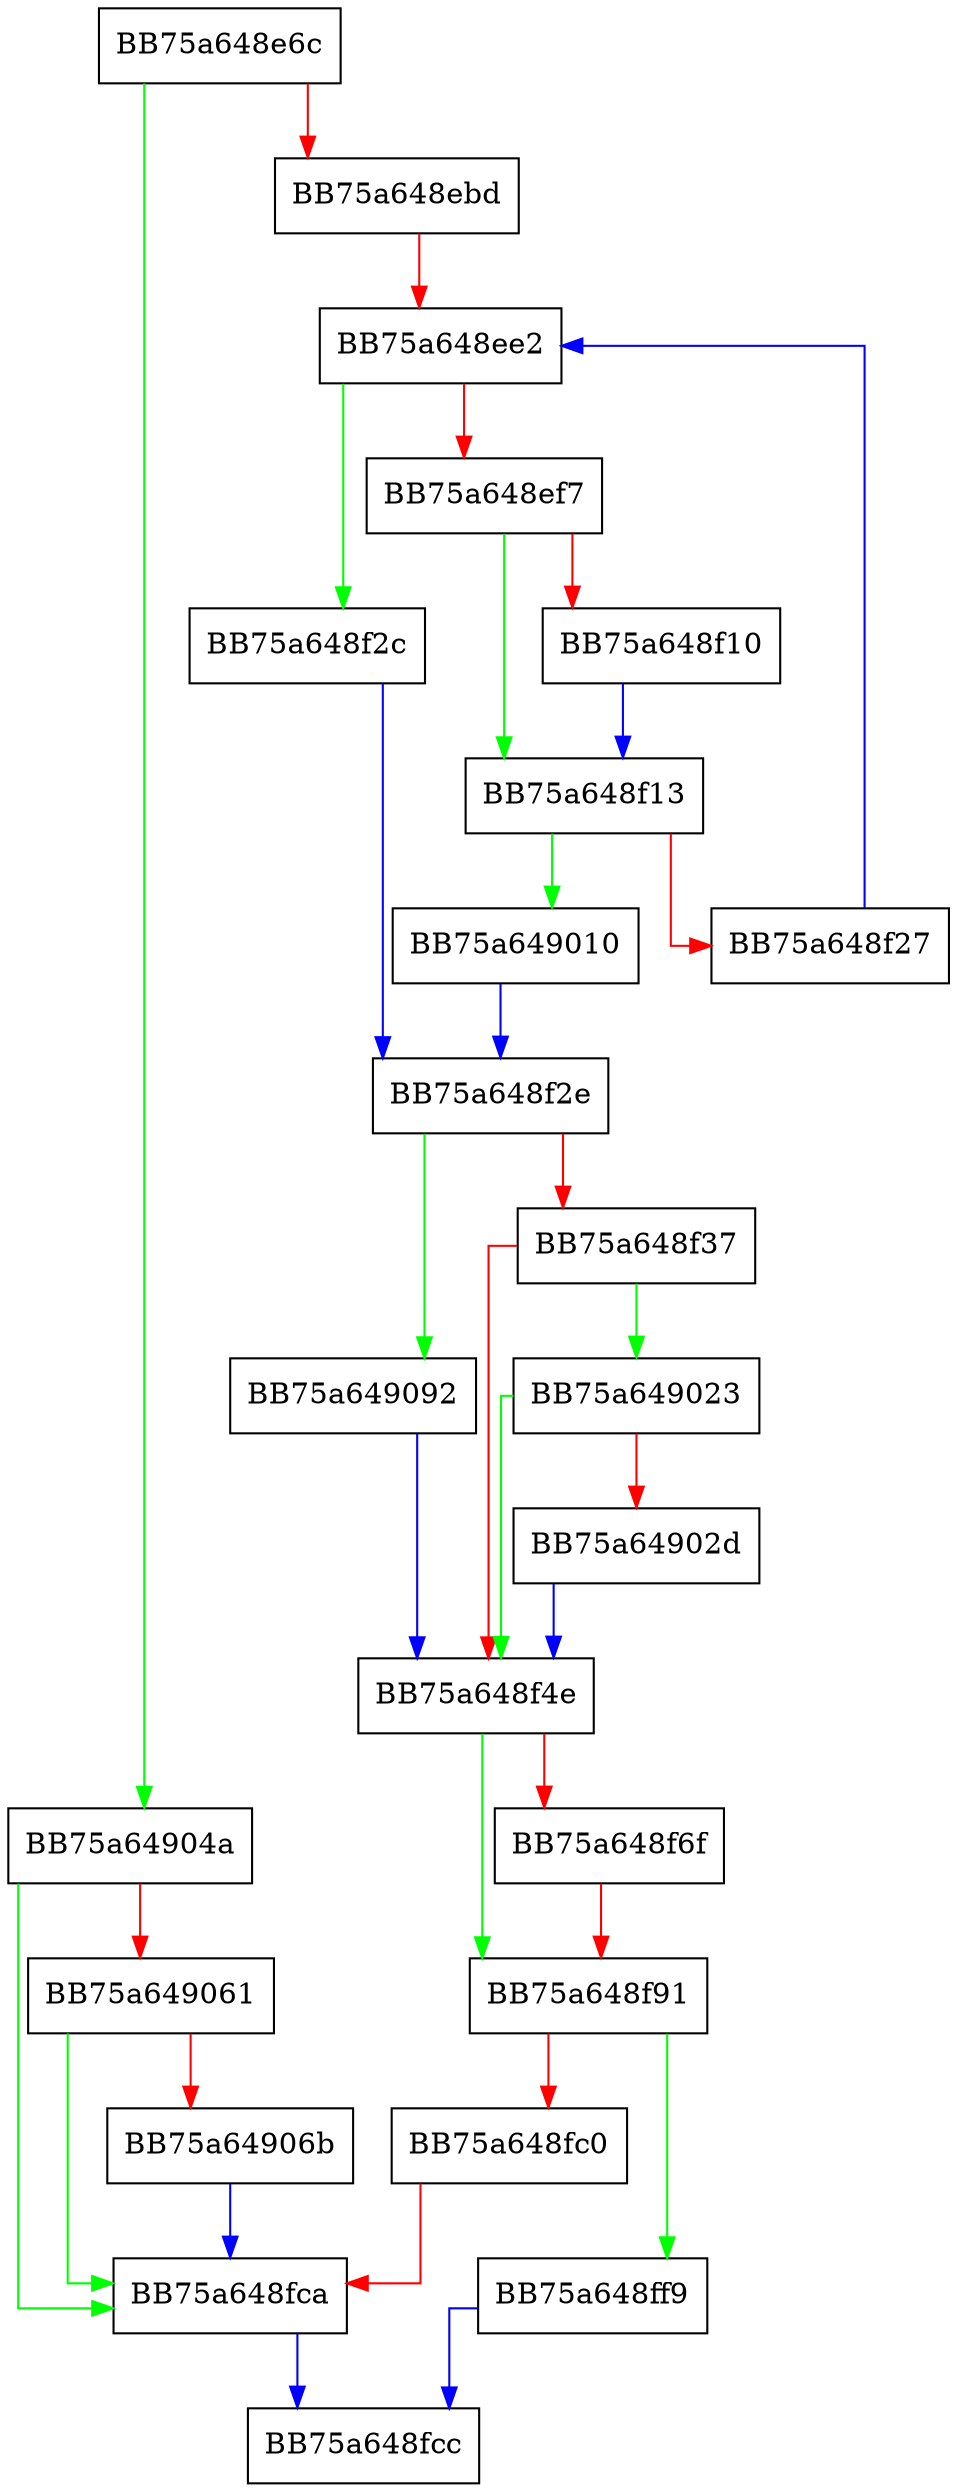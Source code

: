 digraph AddCollectReasonEx {
  node [shape="box"];
  graph [splines=ortho];
  BB75a648e6c -> BB75a64904a [color="green"];
  BB75a648e6c -> BB75a648ebd [color="red"];
  BB75a648ebd -> BB75a648ee2 [color="red"];
  BB75a648ee2 -> BB75a648f2c [color="green"];
  BB75a648ee2 -> BB75a648ef7 [color="red"];
  BB75a648ef7 -> BB75a648f13 [color="green"];
  BB75a648ef7 -> BB75a648f10 [color="red"];
  BB75a648f10 -> BB75a648f13 [color="blue"];
  BB75a648f13 -> BB75a649010 [color="green"];
  BB75a648f13 -> BB75a648f27 [color="red"];
  BB75a648f27 -> BB75a648ee2 [color="blue"];
  BB75a648f2c -> BB75a648f2e [color="blue"];
  BB75a648f2e -> BB75a649092 [color="green"];
  BB75a648f2e -> BB75a648f37 [color="red"];
  BB75a648f37 -> BB75a649023 [color="green"];
  BB75a648f37 -> BB75a648f4e [color="red"];
  BB75a648f4e -> BB75a648f91 [color="green"];
  BB75a648f4e -> BB75a648f6f [color="red"];
  BB75a648f6f -> BB75a648f91 [color="red"];
  BB75a648f91 -> BB75a648ff9 [color="green"];
  BB75a648f91 -> BB75a648fc0 [color="red"];
  BB75a648fc0 -> BB75a648fca [color="red"];
  BB75a648fca -> BB75a648fcc [color="blue"];
  BB75a648ff9 -> BB75a648fcc [color="blue"];
  BB75a649010 -> BB75a648f2e [color="blue"];
  BB75a649023 -> BB75a648f4e [color="green"];
  BB75a649023 -> BB75a64902d [color="red"];
  BB75a64902d -> BB75a648f4e [color="blue"];
  BB75a64904a -> BB75a648fca [color="green"];
  BB75a64904a -> BB75a649061 [color="red"];
  BB75a649061 -> BB75a648fca [color="green"];
  BB75a649061 -> BB75a64906b [color="red"];
  BB75a64906b -> BB75a648fca [color="blue"];
  BB75a649092 -> BB75a648f4e [color="blue"];
}